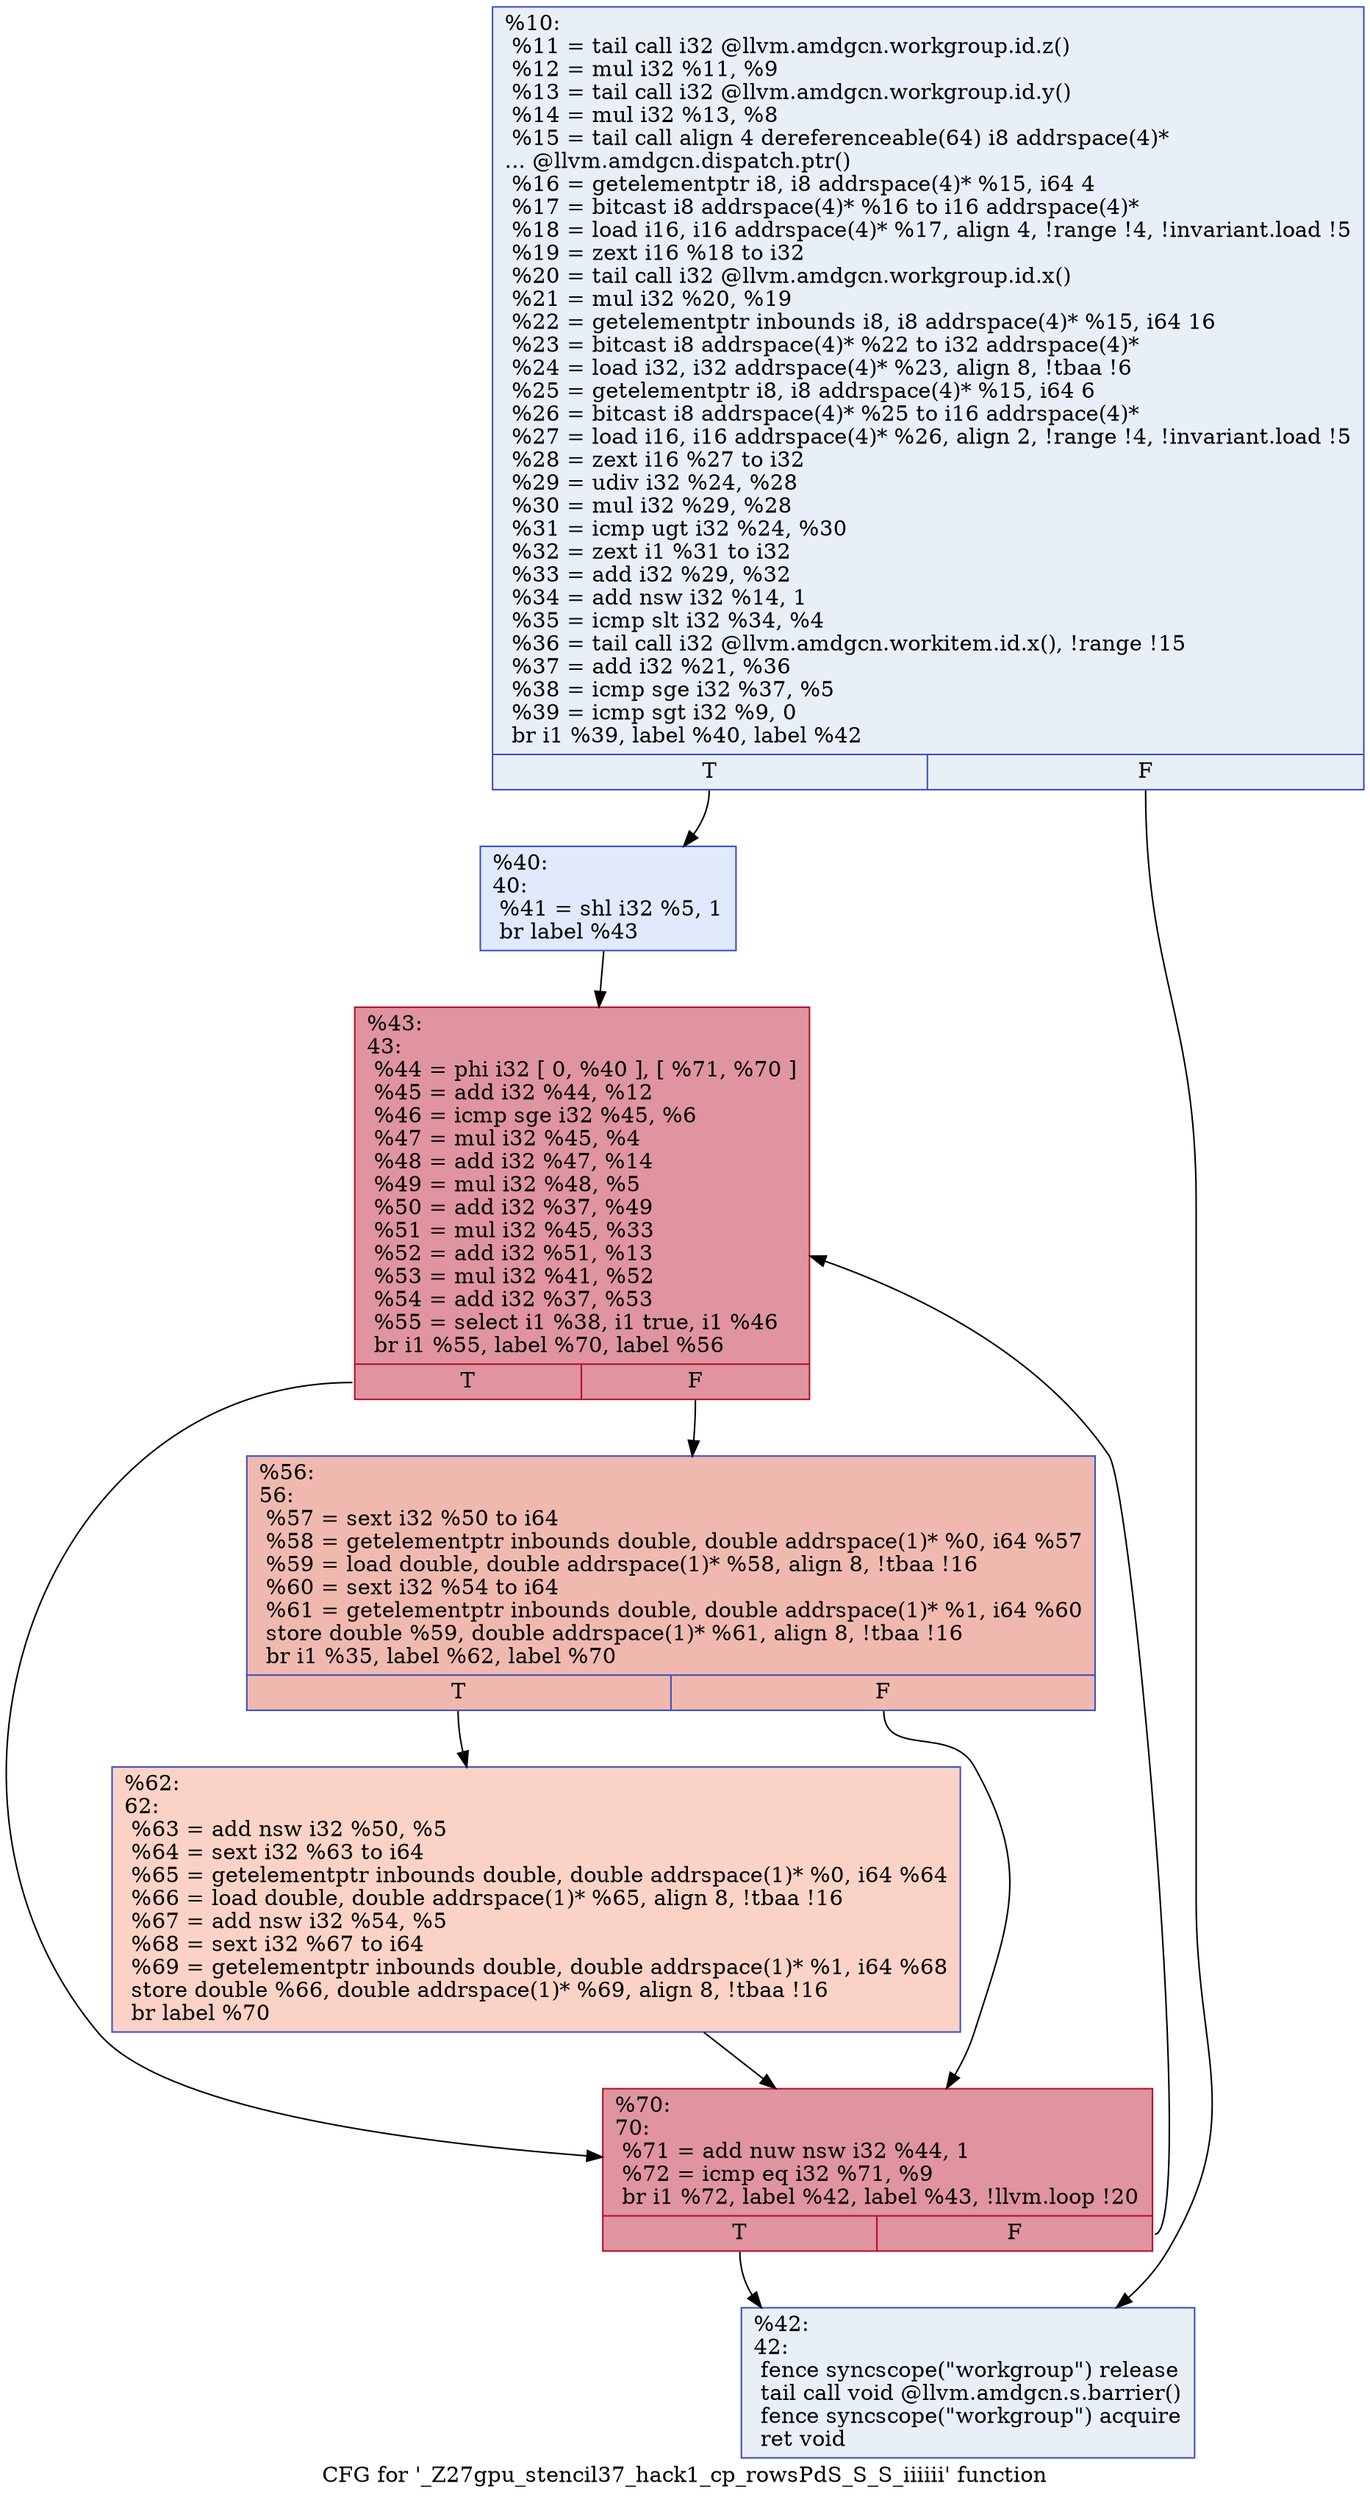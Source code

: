 digraph "CFG for '_Z27gpu_stencil37_hack1_cp_rowsPdS_S_S_iiiiii' function" {
	label="CFG for '_Z27gpu_stencil37_hack1_cp_rowsPdS_S_S_iiiiii' function";

	Node0x49232b0 [shape=record,color="#3d50c3ff", style=filled, fillcolor="#cedaeb70",label="{%10:\l  %11 = tail call i32 @llvm.amdgcn.workgroup.id.z()\l  %12 = mul i32 %11, %9\l  %13 = tail call i32 @llvm.amdgcn.workgroup.id.y()\l  %14 = mul i32 %13, %8\l  %15 = tail call align 4 dereferenceable(64) i8 addrspace(4)*\l... @llvm.amdgcn.dispatch.ptr()\l  %16 = getelementptr i8, i8 addrspace(4)* %15, i64 4\l  %17 = bitcast i8 addrspace(4)* %16 to i16 addrspace(4)*\l  %18 = load i16, i16 addrspace(4)* %17, align 4, !range !4, !invariant.load !5\l  %19 = zext i16 %18 to i32\l  %20 = tail call i32 @llvm.amdgcn.workgroup.id.x()\l  %21 = mul i32 %20, %19\l  %22 = getelementptr inbounds i8, i8 addrspace(4)* %15, i64 16\l  %23 = bitcast i8 addrspace(4)* %22 to i32 addrspace(4)*\l  %24 = load i32, i32 addrspace(4)* %23, align 8, !tbaa !6\l  %25 = getelementptr i8, i8 addrspace(4)* %15, i64 6\l  %26 = bitcast i8 addrspace(4)* %25 to i16 addrspace(4)*\l  %27 = load i16, i16 addrspace(4)* %26, align 2, !range !4, !invariant.load !5\l  %28 = zext i16 %27 to i32\l  %29 = udiv i32 %24, %28\l  %30 = mul i32 %29, %28\l  %31 = icmp ugt i32 %24, %30\l  %32 = zext i1 %31 to i32\l  %33 = add i32 %29, %32\l  %34 = add nsw i32 %14, 1\l  %35 = icmp slt i32 %34, %4\l  %36 = tail call i32 @llvm.amdgcn.workitem.id.x(), !range !15\l  %37 = add i32 %21, %36\l  %38 = icmp sge i32 %37, %5\l  %39 = icmp sgt i32 %9, 0\l  br i1 %39, label %40, label %42\l|{<s0>T|<s1>F}}"];
	Node0x49232b0:s0 -> Node0x49279f0;
	Node0x49232b0:s1 -> Node0x4927a80;
	Node0x49279f0 [shape=record,color="#3d50c3ff", style=filled, fillcolor="#b9d0f970",label="{%40:\l40:                                               \l  %41 = shl i32 %5, 1\l  br label %43\l}"];
	Node0x49279f0 -> Node0x4927c50;
	Node0x4927a80 [shape=record,color="#3d50c3ff", style=filled, fillcolor="#cedaeb70",label="{%42:\l42:                                               \l  fence syncscope(\"workgroup\") release\l  tail call void @llvm.amdgcn.s.barrier()\l  fence syncscope(\"workgroup\") acquire\l  ret void\l}"];
	Node0x4927c50 [shape=record,color="#b70d28ff", style=filled, fillcolor="#b70d2870",label="{%43:\l43:                                               \l  %44 = phi i32 [ 0, %40 ], [ %71, %70 ]\l  %45 = add i32 %44, %12\l  %46 = icmp sge i32 %45, %6\l  %47 = mul i32 %45, %4\l  %48 = add i32 %47, %14\l  %49 = mul i32 %48, %5\l  %50 = add i32 %37, %49\l  %51 = mul i32 %45, %33\l  %52 = add i32 %51, %13\l  %53 = mul i32 %41, %52\l  %54 = add i32 %37, %53\l  %55 = select i1 %38, i1 true, i1 %46\l  br i1 %55, label %70, label %56\l|{<s0>T|<s1>F}}"];
	Node0x4927c50:s0 -> Node0x4928030;
	Node0x4927c50:s1 -> Node0x49287f0;
	Node0x49287f0 [shape=record,color="#3d50c3ff", style=filled, fillcolor="#de614d70",label="{%56:\l56:                                               \l  %57 = sext i32 %50 to i64\l  %58 = getelementptr inbounds double, double addrspace(1)* %0, i64 %57\l  %59 = load double, double addrspace(1)* %58, align 8, !tbaa !16\l  %60 = sext i32 %54 to i64\l  %61 = getelementptr inbounds double, double addrspace(1)* %1, i64 %60\l  store double %59, double addrspace(1)* %61, align 8, !tbaa !16\l  br i1 %35, label %62, label %70\l|{<s0>T|<s1>F}}"];
	Node0x49287f0:s0 -> Node0x4929390;
	Node0x49287f0:s1 -> Node0x4928030;
	Node0x4929390 [shape=record,color="#3d50c3ff", style=filled, fillcolor="#f59c7d70",label="{%62:\l62:                                               \l  %63 = add nsw i32 %50, %5\l  %64 = sext i32 %63 to i64\l  %65 = getelementptr inbounds double, double addrspace(1)* %0, i64 %64\l  %66 = load double, double addrspace(1)* %65, align 8, !tbaa !16\l  %67 = add nsw i32 %54, %5\l  %68 = sext i32 %67 to i64\l  %69 = getelementptr inbounds double, double addrspace(1)* %1, i64 %68\l  store double %66, double addrspace(1)* %69, align 8, !tbaa !16\l  br label %70\l}"];
	Node0x4929390 -> Node0x4928030;
	Node0x4928030 [shape=record,color="#b70d28ff", style=filled, fillcolor="#b70d2870",label="{%70:\l70:                                               \l  %71 = add nuw nsw i32 %44, 1\l  %72 = icmp eq i32 %71, %9\l  br i1 %72, label %42, label %43, !llvm.loop !20\l|{<s0>T|<s1>F}}"];
	Node0x4928030:s0 -> Node0x4927a80;
	Node0x4928030:s1 -> Node0x4927c50;
}
